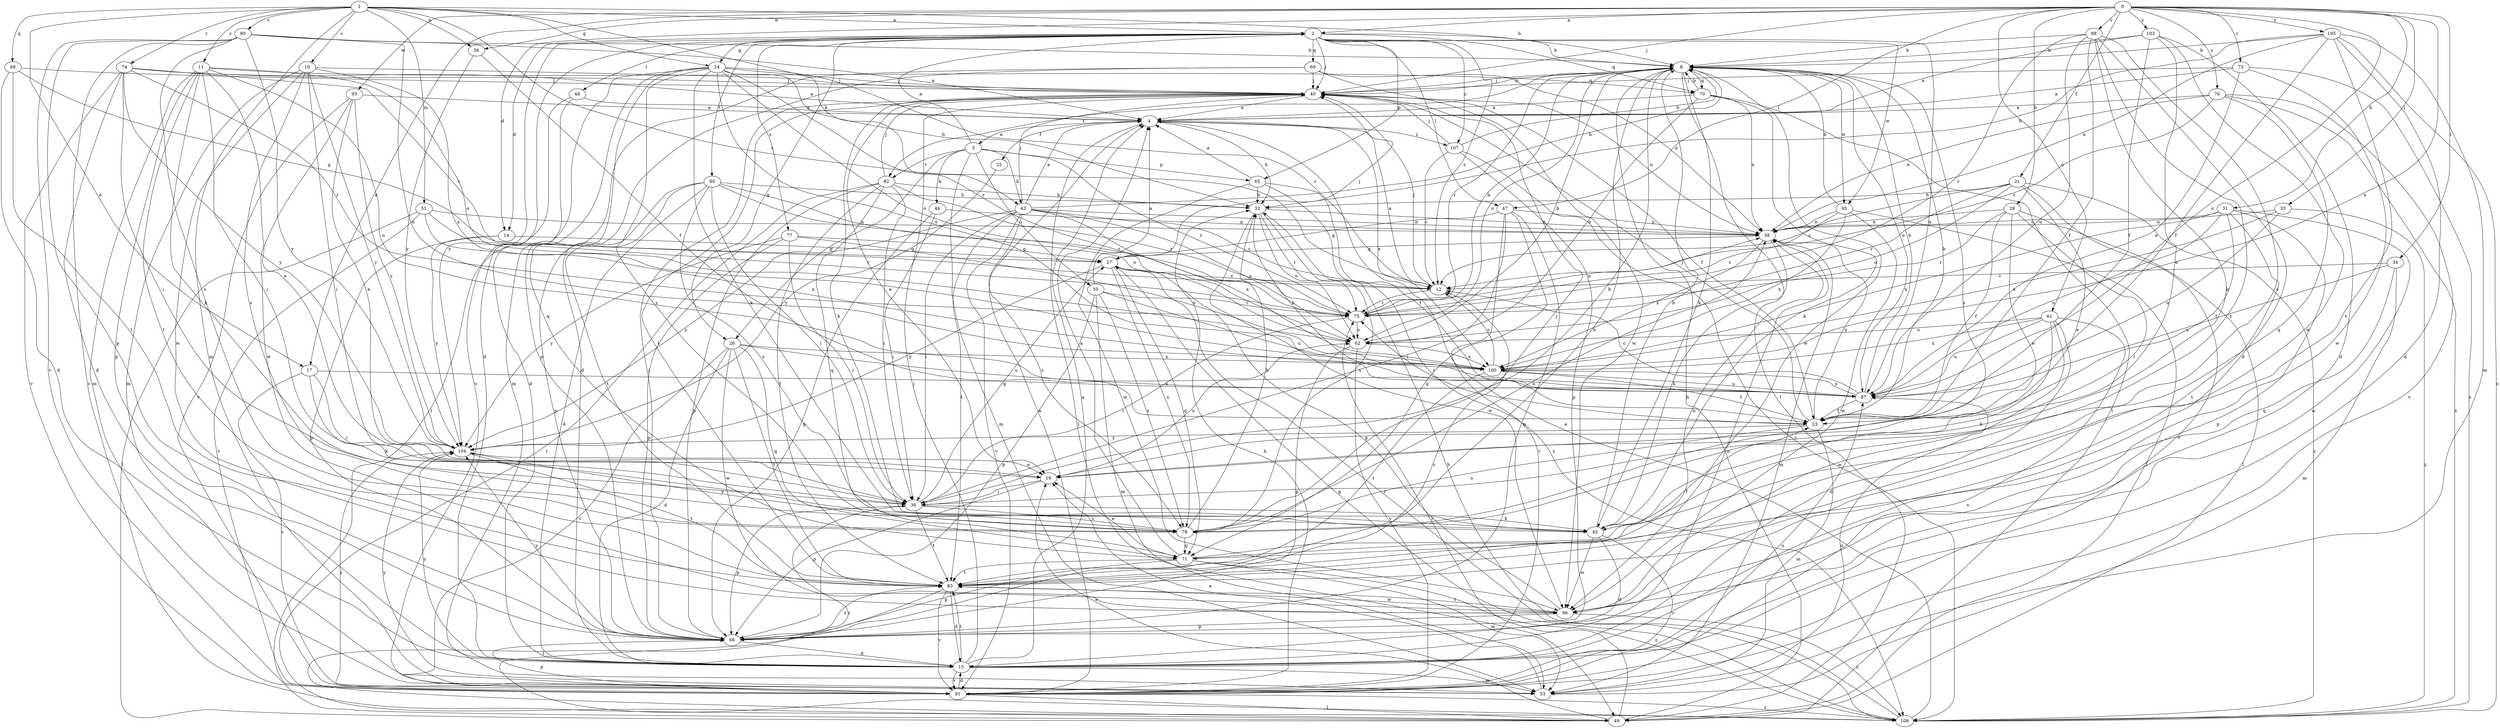 strict digraph  {
0;
1;
2;
3;
4;
8;
10;
11;
12;
14;
15;
17;
19;
21;
22;
23;
24;
26;
27;
28;
31;
32;
33;
34;
35;
36;
40;
43;
44;
45;
47;
48;
49;
51;
53;
56;
58;
61;
62;
65;
66;
68;
69;
70;
71;
73;
74;
75;
76;
77;
78;
80;
82;
83;
87;
88;
90;
91;
93;
95;
96;
100;
103;
104;
105;
107;
109;
0 -> 2  [label=a];
0 -> 14  [label=d];
0 -> 17  [label=e];
0 -> 21  [label=f];
0 -> 28  [label=h];
0 -> 31  [label=h];
0 -> 33  [label=i];
0 -> 34  [label=i];
0 -> 40  [label=j];
0 -> 47  [label=l];
0 -> 56  [label=n];
0 -> 61  [label=o];
0 -> 73  [label=r];
0 -> 76  [label=s];
0 -> 87  [label=u];
0 -> 88  [label=v];
0 -> 93  [label=w];
0 -> 100  [label=x];
0 -> 103  [label=y];
0 -> 105  [label=z];
1 -> 2  [label=a];
1 -> 8  [label=b];
1 -> 10  [label=c];
1 -> 11  [label=c];
1 -> 12  [label=c];
1 -> 17  [label=e];
1 -> 24  [label=g];
1 -> 43  [label=k];
1 -> 51  [label=m];
1 -> 53  [label=m];
1 -> 56  [label=n];
1 -> 68  [label=q];
1 -> 74  [label=r];
1 -> 90  [label=v];
2 -> 8  [label=b];
2 -> 12  [label=c];
2 -> 14  [label=d];
2 -> 15  [label=d];
2 -> 24  [label=g];
2 -> 26  [label=g];
2 -> 40  [label=j];
2 -> 47  [label=l];
2 -> 48  [label=l];
2 -> 65  [label=p];
2 -> 69  [label=q];
2 -> 70  [label=q];
2 -> 77  [label=s];
2 -> 80  [label=t];
2 -> 87  [label=u];
2 -> 95  [label=w];
2 -> 104  [label=y];
2 -> 107  [label=z];
3 -> 2  [label=a];
3 -> 26  [label=g];
3 -> 35  [label=i];
3 -> 43  [label=k];
3 -> 44  [label=k];
3 -> 53  [label=m];
3 -> 65  [label=p];
3 -> 75  [label=r];
3 -> 82  [label=t];
4 -> 3  [label=a];
4 -> 22  [label=f];
4 -> 32  [label=h];
4 -> 49  [label=l];
4 -> 100  [label=x];
4 -> 107  [label=z];
8 -> 40  [label=j];
8 -> 45  [label=k];
8 -> 49  [label=l];
8 -> 62  [label=o];
8 -> 70  [label=q];
8 -> 75  [label=r];
8 -> 78  [label=s];
8 -> 82  [label=t];
8 -> 87  [label=u];
8 -> 95  [label=w];
8 -> 96  [label=w];
10 -> 36  [label=i];
10 -> 40  [label=j];
10 -> 53  [label=m];
10 -> 78  [label=s];
10 -> 96  [label=w];
10 -> 100  [label=x];
10 -> 104  [label=y];
11 -> 19  [label=e];
11 -> 36  [label=i];
11 -> 45  [label=k];
11 -> 53  [label=m];
11 -> 62  [label=o];
11 -> 66  [label=p];
11 -> 70  [label=q];
11 -> 83  [label=t];
11 -> 87  [label=u];
12 -> 4  [label=a];
12 -> 40  [label=j];
12 -> 75  [label=r];
14 -> 27  [label=g];
14 -> 66  [label=p];
14 -> 104  [label=y];
15 -> 4  [label=a];
15 -> 40  [label=j];
15 -> 53  [label=m];
15 -> 58  [label=n];
15 -> 83  [label=t];
15 -> 91  [label=v];
15 -> 104  [label=y];
17 -> 36  [label=i];
17 -> 45  [label=k];
17 -> 87  [label=u];
17 -> 91  [label=v];
19 -> 36  [label=i];
19 -> 62  [label=o];
19 -> 66  [label=p];
21 -> 12  [label=c];
21 -> 19  [label=e];
21 -> 32  [label=h];
21 -> 62  [label=o];
21 -> 75  [label=r];
21 -> 91  [label=v];
21 -> 109  [label=z];
22 -> 104  [label=y];
23 -> 8  [label=b];
23 -> 40  [label=j];
23 -> 53  [label=m];
23 -> 58  [label=n];
23 -> 75  [label=r];
23 -> 78  [label=s];
23 -> 104  [label=y];
24 -> 12  [label=c];
24 -> 32  [label=h];
24 -> 40  [label=j];
24 -> 45  [label=k];
24 -> 53  [label=m];
24 -> 62  [label=o];
24 -> 71  [label=q];
24 -> 75  [label=r];
24 -> 78  [label=s];
24 -> 91  [label=v];
24 -> 100  [label=x];
26 -> 15  [label=d];
26 -> 71  [label=q];
26 -> 83  [label=t];
26 -> 87  [label=u];
26 -> 91  [label=v];
26 -> 96  [label=w];
26 -> 100  [label=x];
27 -> 12  [label=c];
27 -> 40  [label=j];
27 -> 71  [label=q];
27 -> 78  [label=s];
27 -> 104  [label=y];
27 -> 109  [label=z];
28 -> 19  [label=e];
28 -> 23  [label=f];
28 -> 36  [label=i];
28 -> 49  [label=l];
28 -> 58  [label=n];
28 -> 75  [label=r];
31 -> 23  [label=f];
31 -> 58  [label=n];
31 -> 66  [label=p];
31 -> 83  [label=t];
31 -> 87  [label=u];
31 -> 96  [label=w];
31 -> 100  [label=x];
32 -> 58  [label=n];
32 -> 62  [label=o];
32 -> 75  [label=r];
32 -> 78  [label=s];
32 -> 96  [label=w];
33 -> 58  [label=n];
33 -> 87  [label=u];
33 -> 100  [label=x];
33 -> 109  [label=z];
34 -> 12  [label=c];
34 -> 53  [label=m];
34 -> 71  [label=q];
34 -> 87  [label=u];
35 -> 4  [label=a];
35 -> 53  [label=m];
35 -> 66  [label=p];
35 -> 75  [label=r];
35 -> 78  [label=s];
35 -> 87  [label=u];
36 -> 8  [label=b];
36 -> 27  [label=g];
36 -> 45  [label=k];
36 -> 66  [label=p];
36 -> 78  [label=s];
36 -> 83  [label=t];
40 -> 4  [label=a];
40 -> 8  [label=b];
40 -> 19  [label=e];
40 -> 23  [label=f];
40 -> 45  [label=k];
40 -> 58  [label=n];
40 -> 83  [label=t];
43 -> 4  [label=a];
43 -> 8  [label=b];
43 -> 12  [label=c];
43 -> 36  [label=i];
43 -> 40  [label=j];
43 -> 58  [label=n];
43 -> 62  [label=o];
43 -> 78  [label=s];
43 -> 83  [label=t];
43 -> 91  [label=v];
43 -> 100  [label=x];
43 -> 104  [label=y];
44 -> 36  [label=i];
44 -> 58  [label=n];
44 -> 66  [label=p];
45 -> 8  [label=b];
45 -> 15  [label=d];
45 -> 91  [label=v];
45 -> 96  [label=w];
47 -> 27  [label=g];
47 -> 36  [label=i];
47 -> 58  [label=n];
47 -> 66  [label=p];
47 -> 71  [label=q];
47 -> 91  [label=v];
48 -> 4  [label=a];
48 -> 15  [label=d];
48 -> 49  [label=l];
49 -> 8  [label=b];
49 -> 19  [label=e];
49 -> 75  [label=r];
51 -> 49  [label=l];
51 -> 58  [label=n];
51 -> 75  [label=r];
51 -> 91  [label=v];
51 -> 100  [label=x];
53 -> 19  [label=e];
53 -> 87  [label=u];
53 -> 104  [label=y];
56 -> 23  [label=f];
56 -> 104  [label=y];
58 -> 27  [label=g];
58 -> 45  [label=k];
58 -> 53  [label=m];
58 -> 100  [label=x];
61 -> 15  [label=d];
61 -> 45  [label=k];
61 -> 62  [label=o];
61 -> 87  [label=u];
61 -> 91  [label=v];
61 -> 96  [label=w];
61 -> 100  [label=x];
62 -> 8  [label=b];
62 -> 66  [label=p];
62 -> 91  [label=v];
62 -> 100  [label=x];
65 -> 4  [label=a];
65 -> 23  [label=f];
65 -> 32  [label=h];
65 -> 96  [label=w];
65 -> 109  [label=z];
66 -> 12  [label=c];
66 -> 15  [label=d];
66 -> 40  [label=j];
66 -> 83  [label=t];
66 -> 104  [label=y];
68 -> 15  [label=d];
68 -> 27  [label=g];
68 -> 40  [label=j];
68 -> 83  [label=t];
69 -> 15  [label=d];
69 -> 40  [label=j];
69 -> 58  [label=n];
69 -> 66  [label=p];
69 -> 96  [label=w];
70 -> 4  [label=a];
70 -> 8  [label=b];
70 -> 45  [label=k];
70 -> 49  [label=l];
70 -> 58  [label=n];
70 -> 62  [label=o];
71 -> 4  [label=a];
71 -> 19  [label=e];
71 -> 23  [label=f];
71 -> 53  [label=m];
71 -> 66  [label=p];
71 -> 83  [label=t];
71 -> 109  [label=z];
73 -> 4  [label=a];
73 -> 40  [label=j];
73 -> 87  [label=u];
73 -> 96  [label=w];
73 -> 109  [label=z];
74 -> 4  [label=a];
74 -> 12  [label=c];
74 -> 15  [label=d];
74 -> 36  [label=i];
74 -> 40  [label=j];
74 -> 75  [label=r];
74 -> 91  [label=v];
74 -> 104  [label=y];
75 -> 8  [label=b];
75 -> 36  [label=i];
75 -> 58  [label=n];
75 -> 62  [label=o];
76 -> 4  [label=a];
76 -> 12  [label=c];
76 -> 58  [label=n];
76 -> 71  [label=q];
76 -> 91  [label=v];
76 -> 109  [label=z];
77 -> 27  [label=g];
77 -> 36  [label=i];
77 -> 66  [label=p];
77 -> 100  [label=x];
77 -> 104  [label=y];
78 -> 32  [label=h];
78 -> 40  [label=j];
78 -> 58  [label=n];
78 -> 71  [label=q];
78 -> 104  [label=y];
80 -> 15  [label=d];
80 -> 32  [label=h];
80 -> 36  [label=i];
80 -> 62  [label=o];
80 -> 66  [label=p];
80 -> 75  [label=r];
80 -> 78  [label=s];
80 -> 83  [label=t];
82 -> 32  [label=h];
82 -> 36  [label=i];
82 -> 40  [label=j];
82 -> 49  [label=l];
82 -> 66  [label=p];
82 -> 71  [label=q];
82 -> 75  [label=r];
82 -> 83  [label=t];
83 -> 8  [label=b];
83 -> 15  [label=d];
83 -> 49  [label=l];
83 -> 58  [label=n];
83 -> 91  [label=v];
83 -> 96  [label=w];
87 -> 8  [label=b];
87 -> 12  [label=c];
87 -> 23  [label=f];
87 -> 32  [label=h];
87 -> 100  [label=x];
88 -> 8  [label=b];
88 -> 15  [label=d];
88 -> 23  [label=f];
88 -> 45  [label=k];
88 -> 75  [label=r];
88 -> 78  [label=s];
88 -> 83  [label=t];
88 -> 87  [label=u];
90 -> 4  [label=a];
90 -> 8  [label=b];
90 -> 66  [label=p];
90 -> 78  [label=s];
90 -> 87  [label=u];
90 -> 91  [label=v];
90 -> 104  [label=y];
90 -> 109  [label=z];
91 -> 4  [label=a];
91 -> 15  [label=d];
91 -> 32  [label=h];
91 -> 49  [label=l];
91 -> 66  [label=p];
91 -> 87  [label=u];
91 -> 104  [label=y];
91 -> 109  [label=z];
93 -> 4  [label=a];
93 -> 19  [label=e];
93 -> 91  [label=v];
93 -> 96  [label=w];
93 -> 104  [label=y];
95 -> 8  [label=b];
95 -> 49  [label=l];
95 -> 58  [label=n];
95 -> 75  [label=r];
95 -> 96  [label=w];
95 -> 100  [label=x];
96 -> 27  [label=g];
96 -> 66  [label=p];
96 -> 83  [label=t];
96 -> 109  [label=z];
100 -> 12  [label=c];
100 -> 23  [label=f];
100 -> 83  [label=t];
100 -> 87  [label=u];
103 -> 4  [label=a];
103 -> 8  [label=b];
103 -> 15  [label=d];
103 -> 19  [label=e];
103 -> 23  [label=f];
103 -> 96  [label=w];
104 -> 19  [label=e];
104 -> 83  [label=t];
105 -> 8  [label=b];
105 -> 15  [label=d];
105 -> 23  [label=f];
105 -> 32  [label=h];
105 -> 53  [label=m];
105 -> 58  [label=n];
105 -> 83  [label=t];
105 -> 109  [label=z];
107 -> 8  [label=b];
107 -> 12  [label=c];
107 -> 40  [label=j];
107 -> 66  [label=p];
107 -> 109  [label=z];
109 -> 4  [label=a];
109 -> 27  [label=g];
109 -> 32  [label=h];
109 -> 36  [label=i];
}
